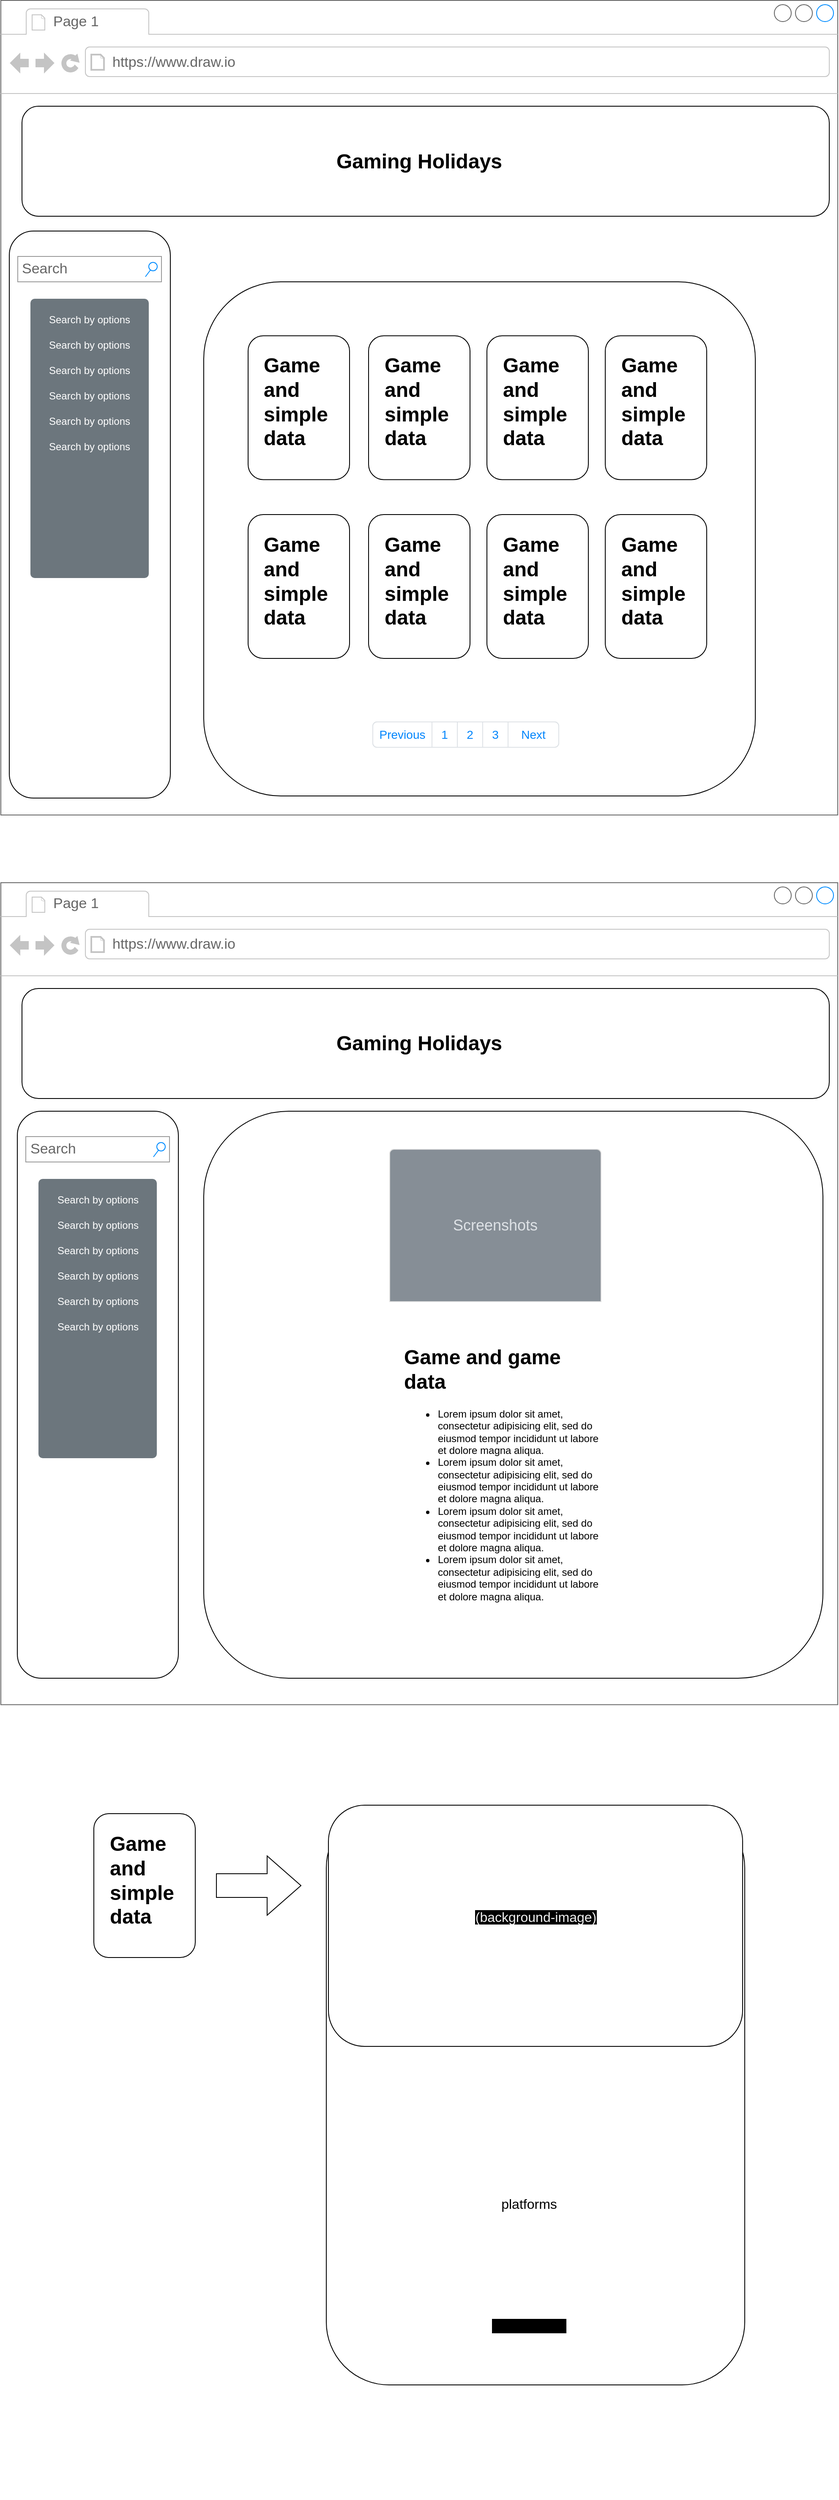 <mxfile>
    <diagram id="CAeKfhzRnZo3DMhak2AF" name="Page-1">
        <mxGraphModel dx="1235" dy="1529" grid="1" gridSize="10" guides="1" tooltips="1" connect="1" arrows="1" fold="1" page="1" pageScale="1" pageWidth="850" pageHeight="1100" background="none" math="0" shadow="0">
            <root>
                <mxCell id="0"/>
                <mxCell id="1" parent="0"/>
                <mxCell id="c27mCl2c-5wGKa37DjmO-5" style="edgeStyle=none;html=1;" parent="1" edge="1">
                    <mxGeometry relative="1" as="geometry">
                        <mxPoint x="199.5" y="410" as="targetPoint"/>
                        <mxPoint x="199.5" y="410" as="sourcePoint"/>
                    </mxGeometry>
                </mxCell>
                <mxCell id="43" value="" style="strokeWidth=1;shadow=0;dashed=0;align=center;html=1;shape=mxgraph.mockup.containers.browserWindow;rSize=0;strokeColor=#666666;strokeColor2=#008cff;strokeColor3=#c4c4c4;mainText=,;recursiveResize=0;" parent="1" vertex="1">
                    <mxGeometry x="40" y="27.5" width="990" height="962.5" as="geometry"/>
                </mxCell>
                <mxCell id="44" value="Page 1" style="strokeWidth=1;shadow=0;dashed=0;align=center;html=1;shape=mxgraph.mockup.containers.anchor;fontSize=17;fontColor=#666666;align=left;" parent="43" vertex="1">
                    <mxGeometry x="60" y="12" width="110" height="26" as="geometry"/>
                </mxCell>
                <mxCell id="45" value="https://www.draw.io" style="strokeWidth=1;shadow=0;dashed=0;align=center;html=1;shape=mxgraph.mockup.containers.anchor;rSize=0;fontSize=17;fontColor=#666666;align=left;" parent="43" vertex="1">
                    <mxGeometry x="130" y="60" width="250" height="26" as="geometry"/>
                </mxCell>
                <mxCell id="62" value="" style="rounded=1;whiteSpace=wrap;html=1;rotation=90;" parent="43" vertex="1">
                    <mxGeometry x="437.5" y="-287.5" width="130" height="955" as="geometry"/>
                </mxCell>
                <mxCell id="64" value="" style="rounded=1;whiteSpace=wrap;html=1;rotation=90;" parent="43" vertex="1">
                    <mxGeometry x="262.5" y="310" width="607.5" height="652.5" as="geometry"/>
                </mxCell>
                <mxCell id="c27mCl2c-5wGKa37DjmO-27" value="&lt;h1 style=&quot;&quot;&gt;Gaming Holidays&lt;/h1&gt;" style="text;html=1;strokeColor=none;fillColor=none;spacing=5;spacingTop=-20;whiteSpace=wrap;overflow=hidden;rounded=0;align=center;shadow=0;" parent="43" vertex="1">
                    <mxGeometry x="230" y="170" width="530" height="60" as="geometry"/>
                </mxCell>
                <mxCell id="56" value="" style="html=1;shadow=0;dashed=0;shape=mxgraph.bootstrap.rrect;rSize=5;strokeColor=#DEE2E6;html=1;whiteSpace=wrap;fillColor=#ffffff;fontColor=#0085FC;fontSize=14;" parent="43" vertex="1">
                    <mxGeometry x="440" y="852.5" width="220" height="30" as="geometry"/>
                </mxCell>
                <mxCell id="57" value="Previous" style="strokeColor=inherit;fillColor=inherit;gradientColor=inherit;fontColor=inherit;html=1;shadow=0;dashed=0;shape=mxgraph.bootstrap.leftButton;rSize=5;perimeter=none;whiteSpace=wrap;resizeHeight=1;fontSize=14;" parent="56" vertex="1">
                    <mxGeometry width="70" height="30" relative="1" as="geometry"/>
                </mxCell>
                <mxCell id="58" value="1" style="strokeColor=inherit;fillColor=inherit;gradientColor=inherit;fontColor=inherit;html=1;shadow=0;dashed=0;perimeter=none;whiteSpace=wrap;resizeHeight=1;fontSize=14;" parent="56" vertex="1">
                    <mxGeometry width="30" height="30" relative="1" as="geometry">
                        <mxPoint x="70" as="offset"/>
                    </mxGeometry>
                </mxCell>
                <mxCell id="59" value="2" style="strokeColor=inherit;fillColor=inherit;gradientColor=inherit;fontColor=inherit;html=1;shadow=0;dashed=0;perimeter=none;whiteSpace=wrap;resizeHeight=1;fontSize=14;" parent="56" vertex="1">
                    <mxGeometry width="30" height="30" relative="1" as="geometry">
                        <mxPoint x="100" as="offset"/>
                    </mxGeometry>
                </mxCell>
                <mxCell id="60" value="3" style="strokeColor=inherit;fillColor=inherit;gradientColor=inherit;fontColor=inherit;html=1;shadow=0;dashed=0;perimeter=none;whiteSpace=wrap;resizeHeight=1;fontSize=14;" parent="56" vertex="1">
                    <mxGeometry width="30" height="30" relative="1" as="geometry">
                        <mxPoint x="130" as="offset"/>
                    </mxGeometry>
                </mxCell>
                <mxCell id="61" value="Next" style="strokeColor=inherit;fillColor=inherit;gradientColor=inherit;fontColor=inherit;html=1;shadow=0;dashed=0;shape=mxgraph.bootstrap.rightButton;rSize=5;perimeter=none;whiteSpace=wrap;resizeHeight=1;fontSize=14;" parent="56" vertex="1">
                    <mxGeometry x="1" width="60" height="30" relative="1" as="geometry">
                        <mxPoint x="-60" as="offset"/>
                    </mxGeometry>
                </mxCell>
                <mxCell id="66" value="" style="rounded=1;whiteSpace=wrap;html=1;rotation=90;" parent="43" vertex="1">
                    <mxGeometry x="267.5" y="421.25" width="170" height="120" as="geometry"/>
                </mxCell>
                <mxCell id="67" value="" style="rounded=1;whiteSpace=wrap;html=1;rotation=90;" parent="43" vertex="1">
                    <mxGeometry x="410" y="421.25" width="170" height="120" as="geometry"/>
                </mxCell>
                <mxCell id="68" value="" style="rounded=1;whiteSpace=wrap;html=1;rotation=90;" parent="43" vertex="1">
                    <mxGeometry x="550" y="421.25" width="170" height="120" as="geometry"/>
                </mxCell>
                <mxCell id="69" value="" style="rounded=1;whiteSpace=wrap;html=1;rotation=90;" parent="43" vertex="1">
                    <mxGeometry x="690" y="421.25" width="170" height="120" as="geometry"/>
                </mxCell>
                <mxCell id="70" value="" style="rounded=1;whiteSpace=wrap;html=1;rotation=90;" parent="43" vertex="1">
                    <mxGeometry x="267.5" y="632.5" width="170" height="120" as="geometry"/>
                </mxCell>
                <mxCell id="98" value="" style="rounded=1;whiteSpace=wrap;html=1;rotation=90;" parent="43" vertex="1">
                    <mxGeometry x="410" y="632.5" width="170" height="120" as="geometry"/>
                </mxCell>
                <mxCell id="99" value="" style="rounded=1;whiteSpace=wrap;html=1;rotation=90;" parent="43" vertex="1">
                    <mxGeometry x="550" y="632.5" width="170" height="120" as="geometry"/>
                </mxCell>
                <mxCell id="100" value="" style="rounded=1;whiteSpace=wrap;html=1;rotation=90;" parent="43" vertex="1">
                    <mxGeometry x="690" y="632.5" width="170" height="120" as="geometry"/>
                </mxCell>
                <mxCell id="155" value="&lt;h1&gt;Game and simple data&lt;/h1&gt;&lt;p&gt;&lt;br&gt;&lt;/p&gt;" style="text;html=1;strokeColor=none;fillColor=none;spacing=5;spacingTop=-20;whiteSpace=wrap;overflow=hidden;rounded=0;" parent="43" vertex="1">
                    <mxGeometry x="306.25" y="411.88" width="92.5" height="138.75" as="geometry"/>
                </mxCell>
                <mxCell id="156" value="&lt;h1&gt;Game and simple data&lt;/h1&gt;&lt;p&gt;&lt;br&gt;&lt;/p&gt;" style="text;html=1;strokeColor=none;fillColor=none;spacing=5;spacingTop=-20;whiteSpace=wrap;overflow=hidden;rounded=0;" parent="43" vertex="1">
                    <mxGeometry x="448.75" y="411.88" width="92.5" height="138.75" as="geometry"/>
                </mxCell>
                <mxCell id="157" value="&lt;h1&gt;Game and simple data&lt;/h1&gt;&lt;p&gt;&lt;br&gt;&lt;/p&gt;" style="text;html=1;strokeColor=none;fillColor=none;spacing=5;spacingTop=-20;whiteSpace=wrap;overflow=hidden;rounded=0;" parent="43" vertex="1">
                    <mxGeometry x="588.75" y="411.88" width="92.5" height="138.75" as="geometry"/>
                </mxCell>
                <mxCell id="158" value="&lt;h1&gt;Game and simple data&lt;/h1&gt;&lt;p&gt;&lt;br&gt;&lt;/p&gt;" style="text;html=1;strokeColor=none;fillColor=none;spacing=5;spacingTop=-20;whiteSpace=wrap;overflow=hidden;rounded=0;" parent="43" vertex="1">
                    <mxGeometry x="728.75" y="411.88" width="92.5" height="138.75" as="geometry"/>
                </mxCell>
                <mxCell id="159" value="&lt;h1&gt;Game and simple data&lt;/h1&gt;&lt;p&gt;&lt;br&gt;&lt;/p&gt;" style="text;html=1;strokeColor=none;fillColor=none;spacing=5;spacingTop=-20;whiteSpace=wrap;overflow=hidden;rounded=0;" parent="43" vertex="1">
                    <mxGeometry x="728.75" y="623.12" width="92.5" height="138.75" as="geometry"/>
                </mxCell>
                <mxCell id="160" value="&lt;h1&gt;Game and simple data&lt;/h1&gt;&lt;p&gt;&lt;br&gt;&lt;/p&gt;" style="text;html=1;strokeColor=none;fillColor=none;spacing=5;spacingTop=-20;whiteSpace=wrap;overflow=hidden;rounded=0;" parent="43" vertex="1">
                    <mxGeometry x="588.75" y="623.12" width="92.5" height="138.75" as="geometry"/>
                </mxCell>
                <mxCell id="161" value="&lt;h1&gt;Game and simple data&lt;/h1&gt;&lt;p&gt;&lt;br&gt;&lt;/p&gt;" style="text;html=1;strokeColor=none;fillColor=none;spacing=5;spacingTop=-20;whiteSpace=wrap;overflow=hidden;rounded=0;" parent="43" vertex="1">
                    <mxGeometry x="448.75" y="623.12" width="92.5" height="138.75" as="geometry"/>
                </mxCell>
                <mxCell id="162" value="&lt;h1&gt;Game and simple data&lt;/h1&gt;&lt;p&gt;&lt;br&gt;&lt;/p&gt;" style="text;html=1;strokeColor=none;fillColor=none;spacing=5;spacingTop=-20;whiteSpace=wrap;overflow=hidden;rounded=0;" parent="43" vertex="1">
                    <mxGeometry x="306.25" y="623.12" width="92.5" height="138.75" as="geometry"/>
                </mxCell>
                <mxCell id="186" value="" style="rounded=1;whiteSpace=wrap;html=1;" vertex="1" parent="43">
                    <mxGeometry x="10" y="272.5" width="190.5" height="670" as="geometry"/>
                </mxCell>
                <mxCell id="187" value="Search" style="strokeWidth=1;shadow=0;dashed=0;align=center;html=1;shape=mxgraph.mockup.forms.searchBox;strokeColor=#999999;mainText=;strokeColor2=#008cff;fontColor=#666666;fontSize=17;align=left;spacingLeft=3;" vertex="1" parent="43">
                    <mxGeometry x="20" y="302.5" width="170" height="30" as="geometry"/>
                </mxCell>
                <mxCell id="188" value="" style="html=1;shadow=0;dashed=0;shape=mxgraph.bootstrap.rrect;rSize=5;strokeColor=none;html=1;whiteSpace=wrap;fillColor=#6C767D;fontColor=#ffffff;sketch=0;" vertex="1" parent="43">
                    <mxGeometry x="35" y="352.5" width="140" height="330" as="geometry"/>
                </mxCell>
                <mxCell id="189" value="Search by options" style="strokeColor=inherit;fillColor=inherit;gradientColor=inherit;fontColor=inherit;html=1;shadow=0;dashed=0;shape=mxgraph.bootstrap.bottomButton;rSize=5;perimeter=none;whiteSpace=wrap;resizeWidth=1;resizeHeight=0;sketch=0;" vertex="1" parent="188">
                    <mxGeometry y="40" width="140" height="30" as="geometry"/>
                </mxCell>
                <mxCell id="190" value="Search by options" style="strokeColor=inherit;fillColor=inherit;gradientColor=inherit;fontColor=inherit;html=1;shadow=0;dashed=0;shape=mxgraph.bootstrap.bottomButton;rSize=5;perimeter=none;whiteSpace=wrap;resizeWidth=1;resizeHeight=0;sketch=0;" vertex="1" parent="188">
                    <mxGeometry y="10" width="140" height="30" as="geometry"/>
                </mxCell>
                <mxCell id="191" value="Search by options" style="strokeColor=inherit;fillColor=inherit;gradientColor=inherit;fontColor=inherit;html=1;shadow=0;dashed=0;shape=mxgraph.bootstrap.bottomButton;rSize=5;perimeter=none;whiteSpace=wrap;resizeWidth=1;resizeHeight=0;sketch=0;" vertex="1" parent="188">
                    <mxGeometry y="70" width="140" height="30" as="geometry"/>
                </mxCell>
                <mxCell id="192" value="Search by options" style="strokeColor=inherit;fillColor=inherit;gradientColor=inherit;fontColor=inherit;html=1;shadow=0;dashed=0;shape=mxgraph.bootstrap.bottomButton;rSize=5;perimeter=none;whiteSpace=wrap;resizeWidth=1;resizeHeight=0;sketch=0;" vertex="1" parent="188">
                    <mxGeometry y="100" width="140" height="30" as="geometry"/>
                </mxCell>
                <mxCell id="193" value="Search by options" style="strokeColor=inherit;fillColor=inherit;gradientColor=inherit;fontColor=inherit;html=1;shadow=0;dashed=0;shape=mxgraph.bootstrap.bottomButton;rSize=5;perimeter=none;whiteSpace=wrap;resizeWidth=1;resizeHeight=0;sketch=0;" vertex="1" parent="188">
                    <mxGeometry y="130" width="140" height="30" as="geometry"/>
                </mxCell>
                <mxCell id="194" value="Search by options" style="strokeColor=inherit;fillColor=inherit;gradientColor=inherit;fontColor=inherit;html=1;shadow=0;dashed=0;shape=mxgraph.bootstrap.bottomButton;rSize=5;perimeter=none;whiteSpace=wrap;resizeWidth=1;resizeHeight=0;sketch=0;" vertex="1" parent="188">
                    <mxGeometry y="160" width="140" height="30" as="geometry"/>
                </mxCell>
                <mxCell id="103" value="" style="strokeWidth=1;shadow=0;dashed=0;align=center;html=1;shape=mxgraph.mockup.containers.browserWindow;rSize=0;strokeColor=#666666;strokeColor2=#008cff;strokeColor3=#c4c4c4;mainText=,;recursiveResize=0;" parent="1" vertex="1">
                    <mxGeometry x="40" y="1070" width="990" height="971.25" as="geometry"/>
                </mxCell>
                <mxCell id="104" value="Page 1" style="strokeWidth=1;shadow=0;dashed=0;align=center;html=1;shape=mxgraph.mockup.containers.anchor;fontSize=17;fontColor=#666666;align=left;" parent="103" vertex="1">
                    <mxGeometry x="60" y="12" width="110" height="26" as="geometry"/>
                </mxCell>
                <mxCell id="105" value="https://www.draw.io" style="strokeWidth=1;shadow=0;dashed=0;align=center;html=1;shape=mxgraph.mockup.containers.anchor;rSize=0;fontSize=17;fontColor=#666666;align=left;" parent="103" vertex="1">
                    <mxGeometry x="130" y="60" width="250" height="26" as="geometry"/>
                </mxCell>
                <mxCell id="106" value="" style="rounded=1;whiteSpace=wrap;html=1;" parent="103" vertex="1">
                    <mxGeometry x="19.5" y="270" width="190.5" height="670" as="geometry"/>
                </mxCell>
                <mxCell id="107" value="Search" style="strokeWidth=1;shadow=0;dashed=0;align=center;html=1;shape=mxgraph.mockup.forms.searchBox;strokeColor=#999999;mainText=;strokeColor2=#008cff;fontColor=#666666;fontSize=17;align=left;spacingLeft=3;" parent="103" vertex="1">
                    <mxGeometry x="29.5" y="300" width="170" height="30" as="geometry"/>
                </mxCell>
                <mxCell id="108" value="" style="html=1;shadow=0;dashed=0;shape=mxgraph.bootstrap.rrect;rSize=5;strokeColor=none;html=1;whiteSpace=wrap;fillColor=#6C767D;fontColor=#ffffff;sketch=0;" parent="103" vertex="1">
                    <mxGeometry x="44.5" y="350" width="140" height="330" as="geometry"/>
                </mxCell>
                <mxCell id="115" value="Search by options" style="strokeColor=inherit;fillColor=inherit;gradientColor=inherit;fontColor=inherit;html=1;shadow=0;dashed=0;shape=mxgraph.bootstrap.bottomButton;rSize=5;perimeter=none;whiteSpace=wrap;resizeWidth=1;resizeHeight=0;sketch=0;" parent="108" vertex="1">
                    <mxGeometry y="40" width="140" height="30" as="geometry"/>
                </mxCell>
                <mxCell id="181" value="Search by options" style="strokeColor=inherit;fillColor=inherit;gradientColor=inherit;fontColor=inherit;html=1;shadow=0;dashed=0;shape=mxgraph.bootstrap.bottomButton;rSize=5;perimeter=none;whiteSpace=wrap;resizeWidth=1;resizeHeight=0;sketch=0;" vertex="1" parent="108">
                    <mxGeometry y="10" width="140" height="30" as="geometry"/>
                </mxCell>
                <mxCell id="182" value="Search by options" style="strokeColor=inherit;fillColor=inherit;gradientColor=inherit;fontColor=inherit;html=1;shadow=0;dashed=0;shape=mxgraph.bootstrap.bottomButton;rSize=5;perimeter=none;whiteSpace=wrap;resizeWidth=1;resizeHeight=0;sketch=0;" vertex="1" parent="108">
                    <mxGeometry y="70" width="140" height="30" as="geometry"/>
                </mxCell>
                <mxCell id="183" value="Search by options" style="strokeColor=inherit;fillColor=inherit;gradientColor=inherit;fontColor=inherit;html=1;shadow=0;dashed=0;shape=mxgraph.bootstrap.bottomButton;rSize=5;perimeter=none;whiteSpace=wrap;resizeWidth=1;resizeHeight=0;sketch=0;" vertex="1" parent="108">
                    <mxGeometry y="100" width="140" height="30" as="geometry"/>
                </mxCell>
                <mxCell id="184" value="Search by options" style="strokeColor=inherit;fillColor=inherit;gradientColor=inherit;fontColor=inherit;html=1;shadow=0;dashed=0;shape=mxgraph.bootstrap.bottomButton;rSize=5;perimeter=none;whiteSpace=wrap;resizeWidth=1;resizeHeight=0;sketch=0;" vertex="1" parent="108">
                    <mxGeometry y="130" width="140" height="30" as="geometry"/>
                </mxCell>
                <mxCell id="185" value="Search by options" style="strokeColor=inherit;fillColor=inherit;gradientColor=inherit;fontColor=inherit;html=1;shadow=0;dashed=0;shape=mxgraph.bootstrap.bottomButton;rSize=5;perimeter=none;whiteSpace=wrap;resizeWidth=1;resizeHeight=0;sketch=0;" vertex="1" parent="108">
                    <mxGeometry y="160" width="140" height="30" as="geometry"/>
                </mxCell>
                <mxCell id="116" value="" style="rounded=1;whiteSpace=wrap;html=1;rotation=90;" parent="103" vertex="1">
                    <mxGeometry x="437.5" y="-287.5" width="130" height="955" as="geometry"/>
                </mxCell>
                <mxCell id="117" value="" style="rounded=1;whiteSpace=wrap;html=1;rotation=90;" parent="103" vertex="1">
                    <mxGeometry x="271.25" y="238.75" width="670" height="732.5" as="geometry"/>
                </mxCell>
                <mxCell id="118" value="&lt;h1 style=&quot;&quot;&gt;Gaming Holidays&lt;/h1&gt;" style="text;html=1;strokeColor=none;fillColor=none;spacing=5;spacingTop=-20;whiteSpace=wrap;overflow=hidden;rounded=0;align=center;shadow=0;" parent="103" vertex="1">
                    <mxGeometry x="230" y="170" width="530" height="60" as="geometry"/>
                </mxCell>
                <mxCell id="135" value="Screenshots" style="html=1;shadow=0;dashed=0;shape=mxgraph.bootstrap.topButton;rSize=5;perimeter=none;whiteSpace=wrap;fillColor=#868E96;strokeColor=#DFDFDF;fontColor=#DEE2E6;resizeWidth=1;fontSize=18;" parent="103" vertex="1">
                    <mxGeometry width="250" height="180" relative="1" as="geometry">
                        <mxPoint x="460" y="315" as="offset"/>
                    </mxGeometry>
                </mxCell>
                <mxCell id="136" value="&lt;h1&gt;Game and game data&lt;/h1&gt;&lt;div&gt;&lt;ul&gt;&lt;li&gt;&lt;span style=&quot;background-color: initial;&quot;&gt;Lorem ipsum dolor sit amet, consectetur adipisicing elit, sed do eiusmod tempor incididunt ut labore et dolore magna aliqua.&lt;/span&gt;&lt;br&gt;&lt;/li&gt;&lt;li&gt;&lt;span style=&quot;background-color: initial;&quot;&gt;Lorem ipsum dolor sit amet, consectetur adipisicing elit, sed do eiusmod tempor incididunt ut labore et dolore magna aliqua.&lt;/span&gt;&lt;/li&gt;&lt;li&gt;&lt;span style=&quot;background-color: initial;&quot;&gt;Lorem ipsum dolor sit amet, consectetur adipisicing elit, sed do eiusmod tempor incididunt ut labore et dolore magna aliqua.&lt;/span&gt;&lt;/li&gt;&lt;li&gt;&lt;span style=&quot;background-color: initial;&quot;&gt;Lorem ipsum dolor sit amet, consectetur adipisicing elit, sed do eiusmod tempor incididunt ut labore et dolore magna aliqua.&lt;/span&gt;&lt;/li&gt;&lt;/ul&gt;&lt;/div&gt;" style="text;html=1;strokeColor=none;fillColor=none;spacing=5;spacingTop=-20;whiteSpace=wrap;overflow=hidden;rounded=0;" parent="103" vertex="1">
                    <mxGeometry x="471.88" y="541.25" width="248.75" height="343.75" as="geometry"/>
                </mxCell>
                <mxCell id="163" value="" style="rounded=1;whiteSpace=wrap;html=1;rotation=90;" vertex="1" parent="1">
                    <mxGeometry x="125" y="2195" width="170" height="120" as="geometry"/>
                </mxCell>
                <mxCell id="164" value="&lt;h1&gt;Game and simple data&lt;/h1&gt;&lt;p&gt;&lt;br&gt;&lt;/p&gt;" style="text;html=1;strokeColor=none;fillColor=none;spacing=5;spacingTop=-20;whiteSpace=wrap;overflow=hidden;rounded=0;" vertex="1" parent="1">
                    <mxGeometry x="163.75" y="2185.62" width="92.5" height="138.75" as="geometry"/>
                </mxCell>
                <mxCell id="165" value="" style="html=1;shadow=0;dashed=0;align=center;verticalAlign=middle;shape=mxgraph.arrows2.arrow;dy=0.6;dx=40;notch=0;" vertex="1" parent="1">
                    <mxGeometry x="295" y="2220" width="100" height="70" as="geometry"/>
                </mxCell>
                <mxCell id="168" value="" style="rounded=1;whiteSpace=wrap;html=1;rotation=90;" vertex="1" parent="1">
                    <mxGeometry x="330" y="2255" width="685" height="495" as="geometry"/>
                </mxCell>
                <mxCell id="180" value="&lt;p&gt;&lt;font style=&quot;&quot;&gt;&lt;font style=&quot;&quot;&gt;&lt;font color=&quot;#ffffff&quot; style=&quot;font-size: 18px;&quot;&gt;Name&amp;nbsp;&lt;/font&gt;&lt;/font&gt;&lt;/font&gt;&lt;/p&gt;&lt;p&gt;&lt;font size=&quot;3&quot; style=&quot;&quot;&gt;&lt;font style=&quot;&quot;&gt;&lt;font color=&quot;#ffffff&quot; style=&quot;&quot;&gt;&lt;font style=&quot;&quot;&gt;&lt;span style=&quot;box-sizing: border-box; -webkit-tap-highlight-color: rgba(255, 255, 255, 0); font-family: Roboto, sans-serif;&quot;&gt;https://api.rawg.io/api&lt;/span&gt;&lt;/font&gt;&lt;span style=&quot;font-family: Roboto, sans-serif;&quot;&gt;/games/{id}.name&lt;br&gt;&lt;/span&gt;&lt;/font&gt;&lt;/font&gt;&lt;font style=&quot;&quot;&gt;&lt;br&gt;&lt;/font&gt;&lt;/font&gt;&lt;/p&gt;&lt;p&gt;&lt;font style=&quot;&quot;&gt;&lt;font size=&quot;3&quot; style=&quot;&quot;&gt;platforms&lt;/font&gt;&lt;/font&gt;&lt;/p&gt;&lt;p&gt;&lt;font style=&quot;&quot;&gt;&lt;font size=&quot;3&quot; color=&quot;#ffffff&quot; style=&quot;&quot;&gt;&lt;span style=&quot;box-sizing: border-box; -webkit-tap-highlight-color: rgba(255, 255, 255, 0); font-family: Roboto, sans-serif;&quot;&gt;https://api.rawg.io/api&lt;/span&gt;&lt;span style=&quot;font-family: Roboto, sans-serif;&quot;&gt;/games/{id}.platforms.name&lt;/span&gt;&lt;/font&gt;&lt;/font&gt;&lt;/p&gt;&lt;p&gt;&lt;font style=&quot;&quot;&gt;&lt;font size=&quot;3&quot; color=&quot;#ffffff&quot; style=&quot;&quot;&gt;&lt;span style=&quot;font-family: Roboto, sans-serif;&quot;&gt;Developers&lt;/span&gt;&lt;/font&gt;&lt;/font&gt;&lt;/p&gt;&lt;p&gt;&lt;font style=&quot;&quot;&gt;&lt;span style=&quot;color: rgb(255, 255, 255); font-size: medium; box-sizing: border-box; -webkit-tap-highlight-color: rgba(255, 255, 255, 0); font-family: Roboto, sans-serif;&quot;&gt;https://api.rawg.io/api&lt;/span&gt;&lt;span style=&quot;color: rgb(255, 255, 255); font-size: medium; font-family: Roboto, sans-serif;&quot;&gt;/games/{id}.developers&lt;/span&gt;&lt;font size=&quot;3&quot; color=&quot;#ffffff&quot; style=&quot;&quot;&gt;&lt;span style=&quot;font-family: Roboto, sans-serif;&quot;&gt;&lt;br&gt;&lt;/span&gt;&lt;/font&gt;&lt;/font&gt;&lt;/p&gt;&lt;font style=&quot;&quot;&gt;&lt;font size=&quot;3&quot;&gt;&lt;span style=&quot;background-color: rgb(0, 0, 0);&quot;&gt;&lt;font style=&quot;&quot;&gt;&lt;font style=&quot;&quot;&gt;&lt;br&gt;release date&lt;br&gt;&lt;/font&gt;&lt;/font&gt;&lt;/span&gt;&lt;font style=&quot;color: rgb(255, 255, 255);&quot;&gt;&lt;span style=&quot;box-sizing: border-box; -webkit-tap-highlight-color: rgba(255, 255, 255, 0); font-family: Roboto, sans-serif;&quot;&gt;https://api.rawg.io/api&lt;/span&gt;&lt;/font&gt;&lt;span style=&quot;color: rgb(255, 255, 255); font-family: Roboto, sans-serif;&quot;&gt;/games/{id}.relea&lt;/span&gt;&lt;/font&gt;&lt;br&gt;&lt;/font&gt;" style="text;html=1;strokeColor=none;fillColor=none;align=center;verticalAlign=middle;whiteSpace=wrap;rounded=0;" vertex="1" parent="1">
                    <mxGeometry x="425" y="2350" width="480" height="630" as="geometry"/>
                </mxCell>
                <mxCell id="196" value="&lt;span style=&quot;color: rgb(240, 240, 240); font-size: medium; background-color: rgb(0, 0, 0);&quot;&gt;(background-image)&lt;br&gt;&lt;/span&gt;&lt;font style=&quot;font-size: medium;&quot;&gt;&lt;span style=&quot;box-sizing: border-box; -webkit-tap-highlight-color: rgba(255, 255, 255, 0); font-family: Roboto, sans-serif;&quot;&gt;https://api.rawg.io/api&lt;/span&gt;&lt;/font&gt;&lt;span style=&quot;font-size: medium; font-family: Roboto, sans-serif;&quot;&gt;/games/{id}.background_image&lt;/span&gt;" style="rounded=1;whiteSpace=wrap;html=1;labelBackgroundColor=none;fontSize=18;fontColor=#FFFFFF;" vertex="1" parent="1">
                    <mxGeometry x="427.5" y="2160" width="490" height="285" as="geometry"/>
                </mxCell>
            </root>
        </mxGraphModel>
    </diagram>
</mxfile>